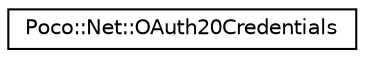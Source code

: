 digraph "Graphical Class Hierarchy"
{
 // LATEX_PDF_SIZE
  edge [fontname="Helvetica",fontsize="10",labelfontname="Helvetica",labelfontsize="10"];
  node [fontname="Helvetica",fontsize="10",shape=record];
  rankdir="LR";
  Node0 [label="Poco::Net::OAuth20Credentials",height=0.2,width=0.4,color="black", fillcolor="white", style="filled",URL="$classPoco_1_1Net_1_1OAuth20Credentials.html",tooltip=" "];
}
